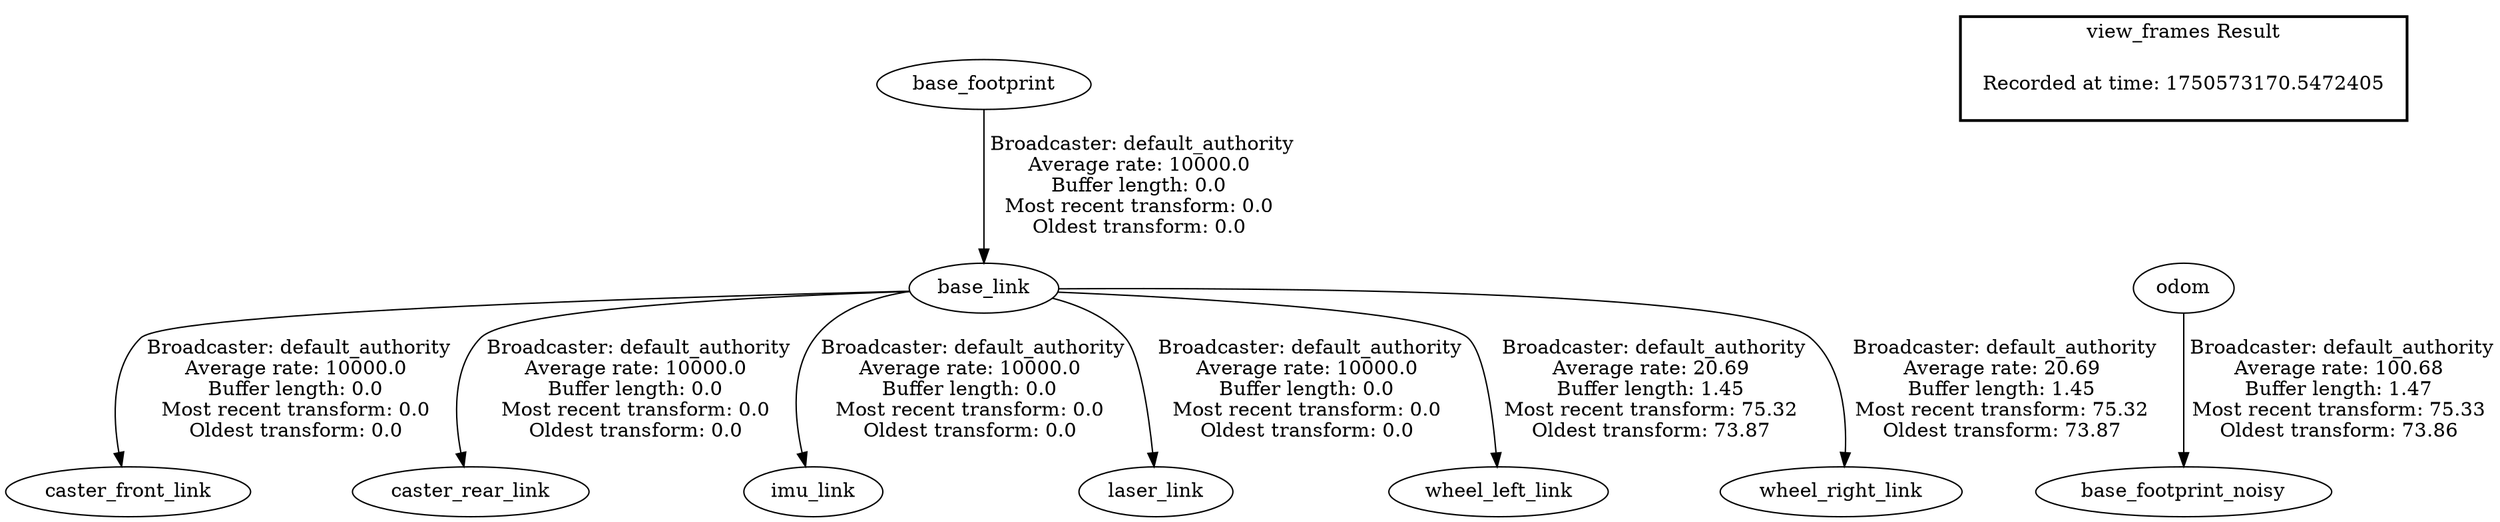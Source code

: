 digraph G {
"base_footprint" -> "base_link"[label=" Broadcaster: default_authority\nAverage rate: 10000.0\nBuffer length: 0.0\nMost recent transform: 0.0\nOldest transform: 0.0\n"];
"base_link" -> "caster_front_link"[label=" Broadcaster: default_authority\nAverage rate: 10000.0\nBuffer length: 0.0\nMost recent transform: 0.0\nOldest transform: 0.0\n"];
"base_link" -> "caster_rear_link"[label=" Broadcaster: default_authority\nAverage rate: 10000.0\nBuffer length: 0.0\nMost recent transform: 0.0\nOldest transform: 0.0\n"];
"base_link" -> "imu_link"[label=" Broadcaster: default_authority\nAverage rate: 10000.0\nBuffer length: 0.0\nMost recent transform: 0.0\nOldest transform: 0.0\n"];
"base_link" -> "laser_link"[label=" Broadcaster: default_authority\nAverage rate: 10000.0\nBuffer length: 0.0\nMost recent transform: 0.0\nOldest transform: 0.0\n"];
"base_link" -> "wheel_left_link"[label=" Broadcaster: default_authority\nAverage rate: 20.69\nBuffer length: 1.45\nMost recent transform: 75.32\nOldest transform: 73.87\n"];
"base_link" -> "wheel_right_link"[label=" Broadcaster: default_authority\nAverage rate: 20.69\nBuffer length: 1.45\nMost recent transform: 75.32\nOldest transform: 73.87\n"];
"odom" -> "base_footprint_noisy"[label=" Broadcaster: default_authority\nAverage rate: 100.68\nBuffer length: 1.47\nMost recent transform: 75.33\nOldest transform: 73.86\n"];
edge [style=invis];
 subgraph cluster_legend { style=bold; color=black; label ="view_frames Result";
"Recorded at time: 1750573170.5472405"[ shape=plaintext ] ;
}->"odom";
}